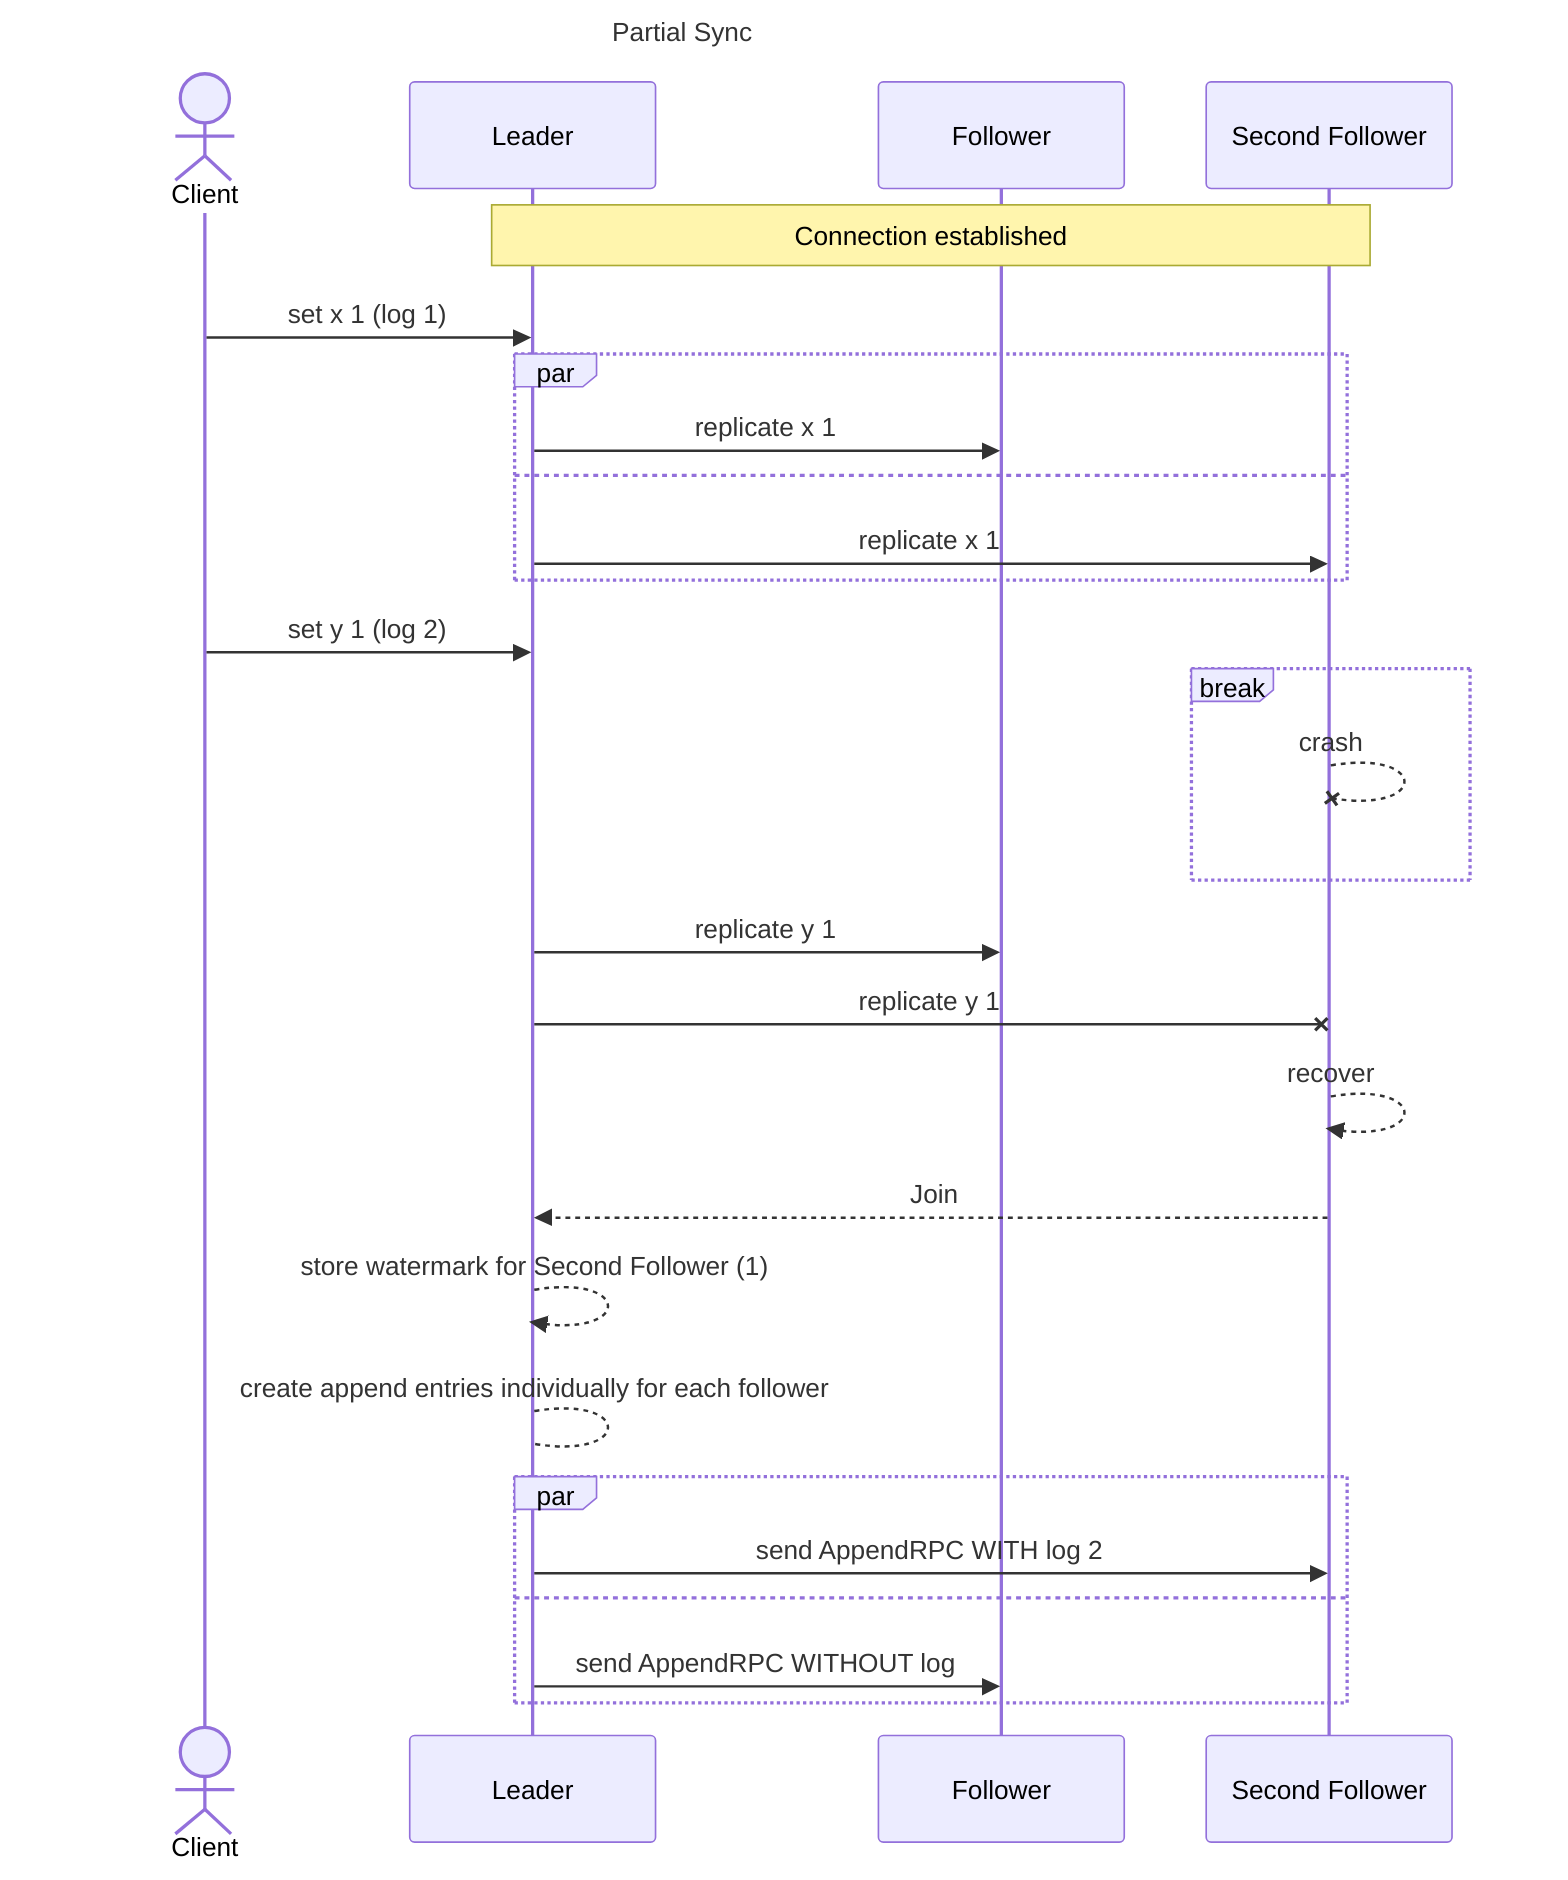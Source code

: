 ---
title: Partial Sync 
---
sequenceDiagram
    Actor C as Client
    participant L as Leader
    participant F as Follower
    participant SF as Second Follower
    
    Note over L,SF : Connection established

    C->>L: set x 1 (log 1)

    par 
        L->>F: replicate x 1
    and
        L->>SF: replicate x 1
    end

    C->>L: set y 1 (log 2)

    break
        SF --x SF: crash
    end
    L->>F: replicate y 1

    L -x SF: replicate y 1


    SF -->> SF: recover
    SF -->> L: Join
    L -->> L: store watermark for Second Follower (1)


    L --> L : create append entries individually for each follower
    par 
        L ->> SF : send AppendRPC WITH log 2
    and
        L ->> F : send AppendRPC WITHOUT log
    end